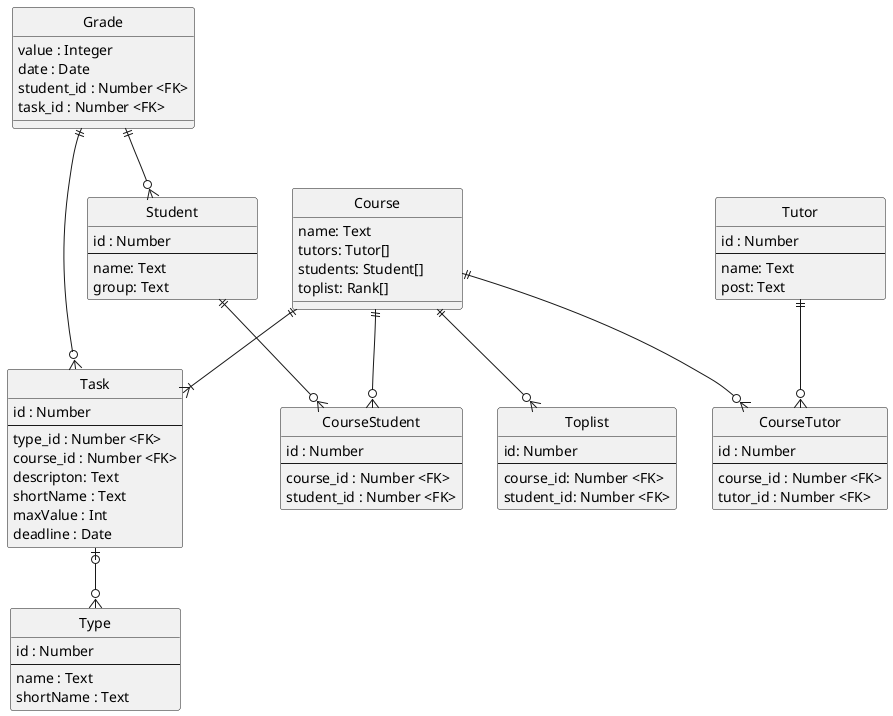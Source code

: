 @startuml

    hide circle
    skinparam minClassWidth 170

    together {
        entity CourseStudent
        entity Course
    }
    
    entity Type {
        id : Number
        --
        name : Text
        shortName : Text
    }

    entity Task {
        id : Number
        --
        type_id : Number <FK>
        course_id : Number <FK>
        descripton: Text
        shortName : Text
        maxValue : Int
        deadline : Date
    }

    Task |o--o{ Type

    entity Tutor {
        id : Number
        --
        name: Text
        post: Text
    }

    entity Student {
        id : Number
        --
        name: Text
        group: Text
    }

    entity Course {
        name: Text
        tutors: Tutor[]
        students: Student[]
        toplist: Rank[]

    }

    entity Toplist{
        id: Number
        --
        course_id: Number <FK>
        student_id: Number <FK>
    }


    entity CourseTutor{
        id : Number
        --
        course_id : Number <FK>
        tutor_id : Number <FK>
    }

    entity CourseStudent {
        id : Number
        --
        course_id : Number <FK>
        student_id : Number <FK>
    }


    Course ||--|{ Task
    Course ||--o{ CourseTutor
    Tutor ||--o{ CourseTutor

    Course ||--o{ CourseStudent
    Student ||--o{ CourseStudent

    Course||--o{ Toplist


    entity Grade{
        value : Integer
        date : Date
        student_id : Number <FK>
        task_id : Number <FK>
    }

    Grade ||--o{ Student
    Grade ||--o{ Task

@enduml